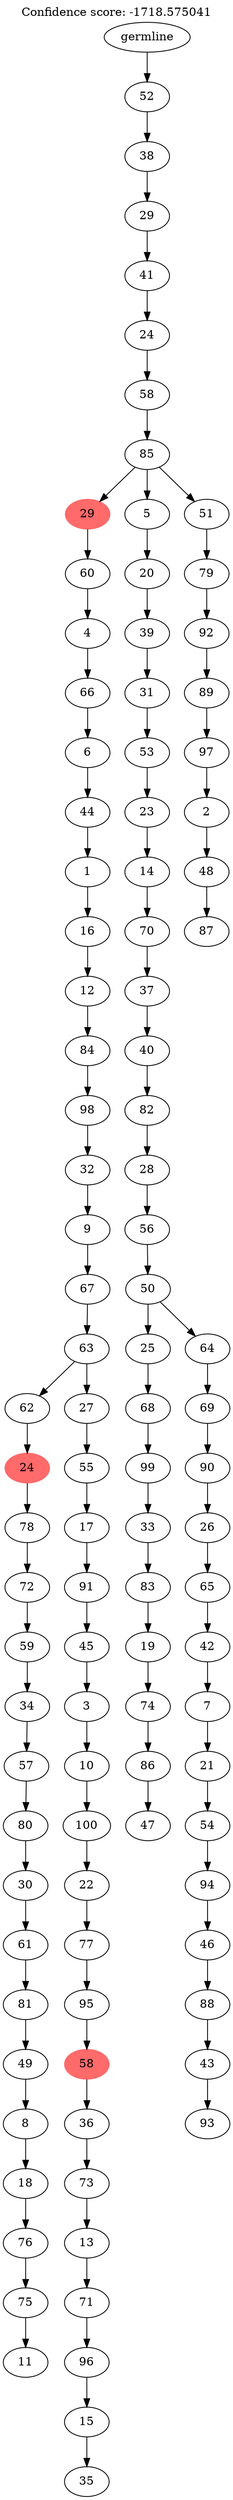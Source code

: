 digraph g {
	"102" -> "103";
	"103" [label="11"];
	"101" -> "102";
	"102" [label="75"];
	"100" -> "101";
	"101" [label="76"];
	"99" -> "100";
	"100" [label="18"];
	"98" -> "99";
	"99" [label="8"];
	"97" -> "98";
	"98" [label="49"];
	"96" -> "97";
	"97" [label="81"];
	"95" -> "96";
	"96" [label="61"];
	"94" -> "95";
	"95" [label="30"];
	"93" -> "94";
	"94" [label="80"];
	"92" -> "93";
	"93" [label="57"];
	"91" -> "92";
	"92" [label="34"];
	"90" -> "91";
	"91" [label="59"];
	"89" -> "90";
	"90" [label="72"];
	"88" -> "89";
	"89" [label="78"];
	"87" -> "88";
	"88" [color=indianred1, style=filled, label="24"];
	"85" -> "86";
	"86" [label="35"];
	"84" -> "85";
	"85" [label="15"];
	"83" -> "84";
	"84" [label="96"];
	"82" -> "83";
	"83" [label="71"];
	"81" -> "82";
	"82" [label="13"];
	"80" -> "81";
	"81" [label="73"];
	"79" -> "80";
	"80" [label="36"];
	"78" -> "79";
	"79" [color=indianred1, style=filled, label="58"];
	"77" -> "78";
	"78" [label="95"];
	"76" -> "77";
	"77" [label="77"];
	"75" -> "76";
	"76" [label="22"];
	"74" -> "75";
	"75" [label="100"];
	"73" -> "74";
	"74" [label="10"];
	"72" -> "73";
	"73" [label="3"];
	"71" -> "72";
	"72" [label="45"];
	"70" -> "71";
	"71" [label="91"];
	"69" -> "70";
	"70" [label="17"];
	"68" -> "69";
	"69" [label="55"];
	"67" -> "68";
	"68" [label="27"];
	"67" -> "87";
	"87" [label="62"];
	"66" -> "67";
	"67" [label="63"];
	"65" -> "66";
	"66" [label="67"];
	"64" -> "65";
	"65" [label="9"];
	"63" -> "64";
	"64" [label="32"];
	"62" -> "63";
	"63" [label="98"];
	"61" -> "62";
	"62" [label="84"];
	"60" -> "61";
	"61" [label="12"];
	"59" -> "60";
	"60" [label="16"];
	"58" -> "59";
	"59" [label="1"];
	"57" -> "58";
	"58" [label="44"];
	"56" -> "57";
	"57" [label="6"];
	"55" -> "56";
	"56" [label="66"];
	"54" -> "55";
	"55" [label="4"];
	"53" -> "54";
	"54" [label="60"];
	"51" -> "52";
	"52" [label="47"];
	"50" -> "51";
	"51" [label="86"];
	"49" -> "50";
	"50" [label="74"];
	"48" -> "49";
	"49" [label="19"];
	"47" -> "48";
	"48" [label="83"];
	"46" -> "47";
	"47" [label="33"];
	"45" -> "46";
	"46" [label="99"];
	"44" -> "45";
	"45" [label="68"];
	"42" -> "43";
	"43" [label="93"];
	"41" -> "42";
	"42" [label="43"];
	"40" -> "41";
	"41" [label="88"];
	"39" -> "40";
	"40" [label="46"];
	"38" -> "39";
	"39" [label="94"];
	"37" -> "38";
	"38" [label="54"];
	"36" -> "37";
	"37" [label="21"];
	"35" -> "36";
	"36" [label="7"];
	"34" -> "35";
	"35" [label="42"];
	"33" -> "34";
	"34" [label="65"];
	"32" -> "33";
	"33" [label="26"];
	"31" -> "32";
	"32" [label="90"];
	"30" -> "31";
	"31" [label="69"];
	"29" -> "30";
	"30" [label="64"];
	"29" -> "44";
	"44" [label="25"];
	"28" -> "29";
	"29" [label="50"];
	"27" -> "28";
	"28" [label="56"];
	"26" -> "27";
	"27" [label="28"];
	"25" -> "26";
	"26" [label="82"];
	"24" -> "25";
	"25" [label="40"];
	"23" -> "24";
	"24" [label="37"];
	"22" -> "23";
	"23" [label="70"];
	"21" -> "22";
	"22" [label="14"];
	"20" -> "21";
	"21" [label="23"];
	"19" -> "20";
	"20" [label="53"];
	"18" -> "19";
	"19" [label="31"];
	"17" -> "18";
	"18" [label="39"];
	"16" -> "17";
	"17" [label="20"];
	"14" -> "15";
	"15" [label="87"];
	"13" -> "14";
	"14" [label="48"];
	"12" -> "13";
	"13" [label="2"];
	"11" -> "12";
	"12" [label="97"];
	"10" -> "11";
	"11" [label="89"];
	"9" -> "10";
	"10" [label="92"];
	"8" -> "9";
	"9" [label="79"];
	"7" -> "8";
	"8" [label="51"];
	"7" -> "16";
	"16" [label="5"];
	"7" -> "53";
	"53" [color=indianred1, style=filled, label="29"];
	"6" -> "7";
	"7" [label="85"];
	"5" -> "6";
	"6" [label="58"];
	"4" -> "5";
	"5" [label="24"];
	"3" -> "4";
	"4" [label="41"];
	"2" -> "3";
	"3" [label="29"];
	"1" -> "2";
	"2" [label="38"];
	"0" -> "1";
	"1" [label="52"];
	"0" [label="germline"];
	labelloc="t";
	label="Confidence score: -1718.575041";
}
